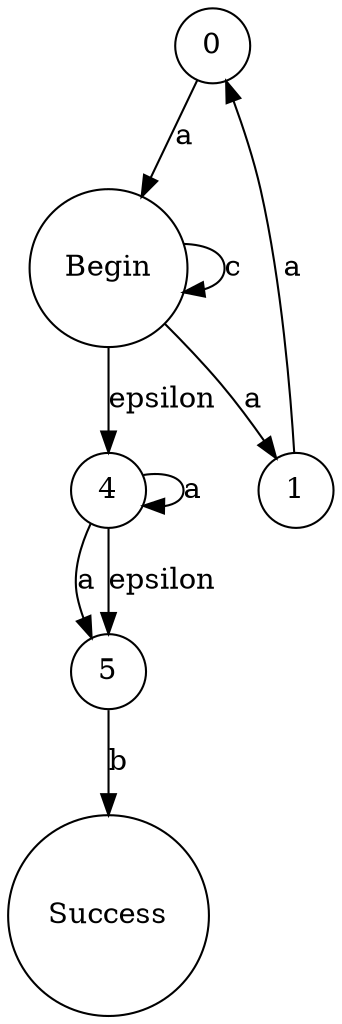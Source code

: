 digraph TestCase8 { 0 [shape=circle,label="0"]; 1 [shape=circle,label="1"]; 2 [shape=circle,label="Begin"]; 4 [shape=circle,label="4"]; 5 [shape=circle,label="5"]; 6 [shape=circle,label="Success"]; 0 -> 2[label="a"]; 1 -> 0[label="a"]; 2 -> 1[label="a"]; 2 -> 4[label="epsilon"]; 2 -> 2[label="c"]; 4 -> 4[label="a"]; 4 -> 5[label="a"]; 4 -> 5[label="epsilon"]; 5 -> 6[label="b"]; }